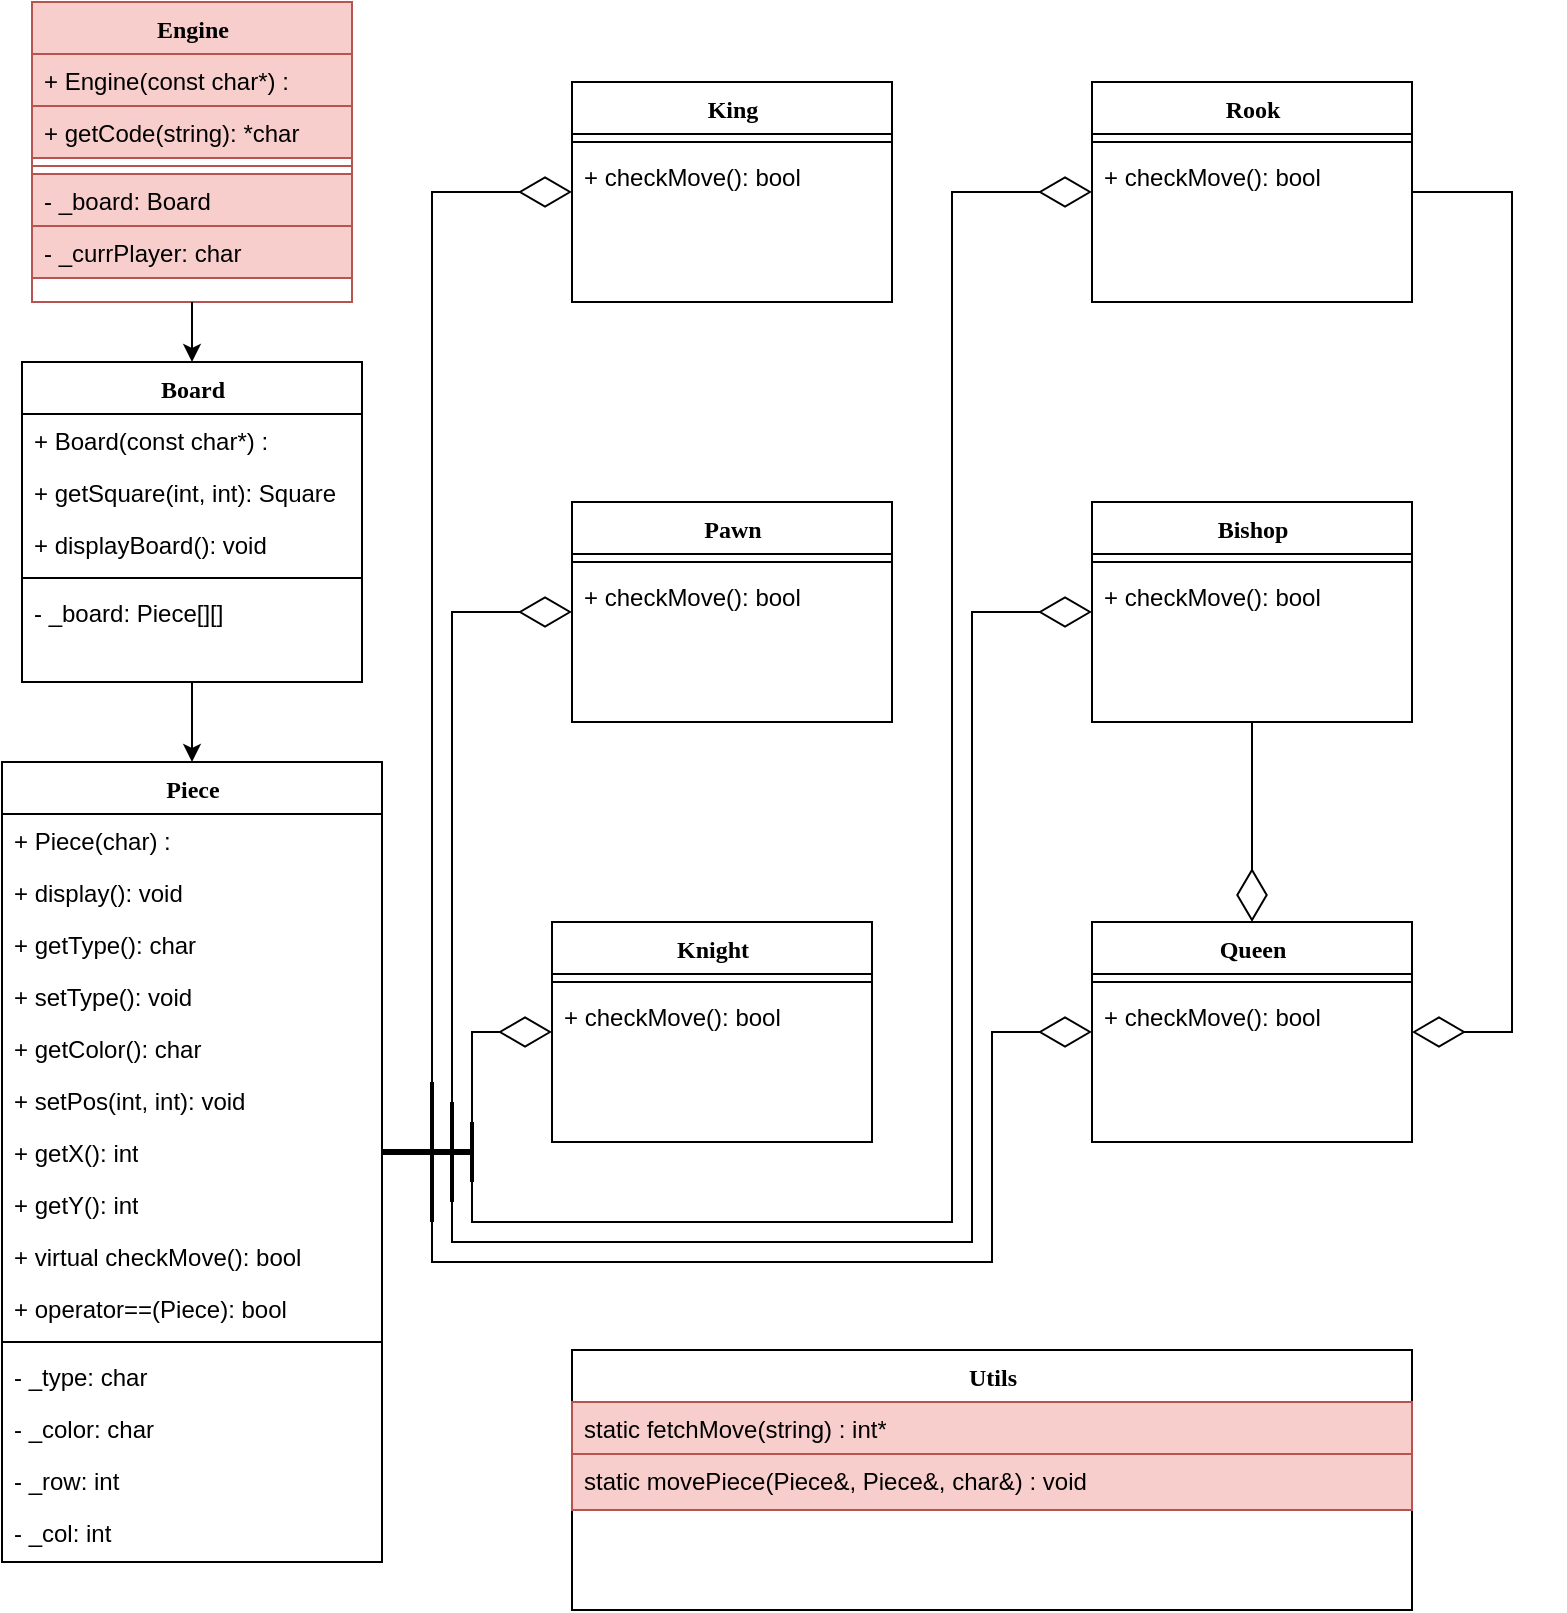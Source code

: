 <mxfile version="25.0.2">
  <diagram name="Page-1" id="9f46799a-70d6-7492-0946-bef42562c5a5">
    <mxGraphModel dx="1195" dy="797" grid="1" gridSize="10" guides="1" tooltips="1" connect="1" arrows="1" fold="1" page="1" pageScale="1" pageWidth="1100" pageHeight="850" background="none" math="0" shadow="0">
      <root>
        <mxCell id="0" />
        <mxCell id="1" parent="0" />
        <mxCell id="78961159f06e98e8-17" value="Engine" style="swimlane;html=1;fontStyle=1;align=center;verticalAlign=top;childLayout=stackLayout;horizontal=1;startSize=26;horizontalStack=0;resizeParent=1;resizeLast=0;collapsible=1;marginBottom=0;swimlaneFillColor=#ffffff;rounded=0;shadow=0;comic=0;labelBackgroundColor=none;strokeWidth=1;fontFamily=Verdana;fontSize=12;fillColor=#f8cecc;strokeColor=#b85450;" parent="1" vertex="1">
          <mxGeometry x="60" y="20" width="160" height="150" as="geometry" />
        </mxCell>
        <mxCell id="78961159f06e98e8-21" value="+ Engine(const char*) :" style="text;html=1;strokeColor=#b85450;fillColor=#f8cecc;align=left;verticalAlign=top;spacingLeft=4;spacingRight=4;whiteSpace=wrap;overflow=hidden;rotatable=0;points=[[0,0.5],[1,0.5]];portConstraint=eastwest;" parent="78961159f06e98e8-17" vertex="1">
          <mxGeometry y="26" width="160" height="26" as="geometry" />
        </mxCell>
        <mxCell id="78961159f06e98e8-23" value="+ getCode(string): *char" style="text;html=1;strokeColor=#b85450;fillColor=#f8cecc;align=left;verticalAlign=top;spacingLeft=4;spacingRight=4;whiteSpace=wrap;overflow=hidden;rotatable=0;points=[[0,0.5],[1,0.5]];portConstraint=eastwest;" parent="78961159f06e98e8-17" vertex="1">
          <mxGeometry y="52" width="160" height="26" as="geometry" />
        </mxCell>
        <mxCell id="78961159f06e98e8-19" value="" style="line;html=1;strokeWidth=1;fillColor=#f8cecc;align=left;verticalAlign=middle;spacingTop=-1;spacingLeft=3;spacingRight=3;rotatable=0;labelPosition=right;points=[];portConstraint=eastwest;strokeColor=#b85450;" parent="78961159f06e98e8-17" vertex="1">
          <mxGeometry y="78" width="160" height="8" as="geometry" />
        </mxCell>
        <mxCell id="78961159f06e98e8-20" value="- _board: Board" style="text;html=1;strokeColor=#b85450;fillColor=#f8cecc;align=left;verticalAlign=top;spacingLeft=4;spacingRight=4;whiteSpace=wrap;overflow=hidden;rotatable=0;points=[[0,0.5],[1,0.5]];portConstraint=eastwest;" parent="78961159f06e98e8-17" vertex="1">
          <mxGeometry y="86" width="160" height="26" as="geometry" />
        </mxCell>
        <mxCell id="78961159f06e98e8-27" value="- _currPlayer: char" style="text;html=1;strokeColor=#b85450;fillColor=#f8cecc;align=left;verticalAlign=top;spacingLeft=4;spacingRight=4;whiteSpace=wrap;overflow=hidden;rotatable=0;points=[[0,0.5],[1,0.5]];portConstraint=eastwest;" parent="78961159f06e98e8-17" vertex="1">
          <mxGeometry y="112" width="160" height="26" as="geometry" />
        </mxCell>
        <mxCell id="78961159f06e98e8-30" value="Board" style="swimlane;html=1;fontStyle=1;align=center;verticalAlign=top;childLayout=stackLayout;horizontal=1;startSize=26;horizontalStack=0;resizeParent=1;resizeLast=0;collapsible=1;marginBottom=0;swimlaneFillColor=#ffffff;rounded=0;shadow=0;comic=0;labelBackgroundColor=none;strokeWidth=1;fillColor=none;fontFamily=Verdana;fontSize=12" parent="1" vertex="1">
          <mxGeometry x="55" y="200" width="170" height="160" as="geometry" />
        </mxCell>
        <mxCell id="78961159f06e98e8-31" value="+ Board(const char*) :" style="text;html=1;strokeColor=none;fillColor=none;align=left;verticalAlign=top;spacingLeft=4;spacingRight=4;whiteSpace=wrap;overflow=hidden;rotatable=0;points=[[0,0.5],[1,0.5]];portConstraint=eastwest;" parent="78961159f06e98e8-30" vertex="1">
          <mxGeometry y="26" width="170" height="26" as="geometry" />
        </mxCell>
        <mxCell id="78961159f06e98e8-32" value="+ getSquare(int, int): Square" style="text;html=1;strokeColor=none;fillColor=none;align=left;verticalAlign=top;spacingLeft=4;spacingRight=4;whiteSpace=wrap;overflow=hidden;rotatable=0;points=[[0,0.5],[1,0.5]];portConstraint=eastwest;" parent="78961159f06e98e8-30" vertex="1">
          <mxGeometry y="52" width="170" height="26" as="geometry" />
        </mxCell>
        <mxCell id="78961159f06e98e8-33" value="+ displayBoard(): void" style="text;html=1;strokeColor=none;fillColor=none;align=left;verticalAlign=top;spacingLeft=4;spacingRight=4;whiteSpace=wrap;overflow=hidden;rotatable=0;points=[[0,0.5],[1,0.5]];portConstraint=eastwest;" parent="78961159f06e98e8-30" vertex="1">
          <mxGeometry y="78" width="170" height="26" as="geometry" />
        </mxCell>
        <mxCell id="78961159f06e98e8-38" value="" style="line;html=1;strokeWidth=1;fillColor=none;align=left;verticalAlign=middle;spacingTop=-1;spacingLeft=3;spacingRight=3;rotatable=0;labelPosition=right;points=[];portConstraint=eastwest;" parent="78961159f06e98e8-30" vertex="1">
          <mxGeometry y="104" width="170" height="8" as="geometry" />
        </mxCell>
        <mxCell id="78961159f06e98e8-39" value="- _board: Piece[][]" style="text;html=1;strokeColor=none;fillColor=none;align=left;verticalAlign=top;spacingLeft=4;spacingRight=4;whiteSpace=wrap;overflow=hidden;rotatable=0;points=[[0,0.5],[1,0.5]];portConstraint=eastwest;" parent="78961159f06e98e8-30" vertex="1">
          <mxGeometry y="112" width="170" height="26" as="geometry" />
        </mxCell>
        <mxCell id="78961159f06e98e8-56" value="Piece" style="swimlane;html=1;fontStyle=1;align=center;verticalAlign=top;childLayout=stackLayout;horizontal=1;startSize=26;horizontalStack=0;resizeParent=1;resizeLast=0;collapsible=1;marginBottom=0;swimlaneFillColor=#ffffff;rounded=0;shadow=0;comic=0;labelBackgroundColor=none;strokeWidth=1;fillColor=none;fontFamily=Verdana;fontSize=12" parent="1" vertex="1">
          <mxGeometry x="45" y="400" width="190" height="400" as="geometry" />
        </mxCell>
        <mxCell id="78961159f06e98e8-57" value="+ Piece(char) :" style="text;html=1;strokeColor=none;fillColor=none;align=left;verticalAlign=top;spacingLeft=4;spacingRight=4;whiteSpace=wrap;overflow=hidden;rotatable=0;points=[[0,0.5],[1,0.5]];portConstraint=eastwest;" parent="78961159f06e98e8-56" vertex="1">
          <mxGeometry y="26" width="190" height="26" as="geometry" />
        </mxCell>
        <mxCell id="78961159f06e98e8-58" value="+ display(): void" style="text;html=1;strokeColor=none;fillColor=none;align=left;verticalAlign=top;spacingLeft=4;spacingRight=4;whiteSpace=wrap;overflow=hidden;rotatable=0;points=[[0,0.5],[1,0.5]];portConstraint=eastwest;" parent="78961159f06e98e8-56" vertex="1">
          <mxGeometry y="52" width="190" height="26" as="geometry" />
        </mxCell>
        <mxCell id="78961159f06e98e8-59" value="+ getType(): char" style="text;html=1;strokeColor=none;fillColor=none;align=left;verticalAlign=top;spacingLeft=4;spacingRight=4;whiteSpace=wrap;overflow=hidden;rotatable=0;points=[[0,0.5],[1,0.5]];portConstraint=eastwest;" parent="78961159f06e98e8-56" vertex="1">
          <mxGeometry y="78" width="190" height="26" as="geometry" />
        </mxCell>
        <mxCell id="78961159f06e98e8-60" value="+ setType(): void" style="text;html=1;strokeColor=none;fillColor=none;align=left;verticalAlign=top;spacingLeft=4;spacingRight=4;whiteSpace=wrap;overflow=hidden;rotatable=0;points=[[0,0.5],[1,0.5]];portConstraint=eastwest;" parent="78961159f06e98e8-56" vertex="1">
          <mxGeometry y="104" width="190" height="26" as="geometry" />
        </mxCell>
        <mxCell id="78961159f06e98e8-61" value="+ getColor(): char" style="text;html=1;strokeColor=none;fillColor=none;align=left;verticalAlign=top;spacingLeft=4;spacingRight=4;whiteSpace=wrap;overflow=hidden;rotatable=0;points=[[0,0.5],[1,0.5]];portConstraint=eastwest;" parent="78961159f06e98e8-56" vertex="1">
          <mxGeometry y="130" width="190" height="26" as="geometry" />
        </mxCell>
        <mxCell id="78961159f06e98e8-62" value="+ setPos(int, int): void" style="text;html=1;strokeColor=none;fillColor=none;align=left;verticalAlign=top;spacingLeft=4;spacingRight=4;whiteSpace=wrap;overflow=hidden;rotatable=0;points=[[0,0.5],[1,0.5]];portConstraint=eastwest;" parent="78961159f06e98e8-56" vertex="1">
          <mxGeometry y="156" width="190" height="26" as="geometry" />
        </mxCell>
        <mxCell id="8bOrO4aidBKoy3-fS6tr-6" value="" style="endArrow=none;html=1;rounded=0;strokeWidth=2;" edge="1" parent="78961159f06e98e8-56">
          <mxGeometry width="50" height="50" relative="1" as="geometry">
            <mxPoint x="225" y="220" as="sourcePoint" />
            <mxPoint x="225" y="170" as="targetPoint" />
          </mxGeometry>
        </mxCell>
        <mxCell id="78961159f06e98e8-63" value="+ getX(): int" style="text;html=1;strokeColor=none;fillColor=none;align=left;verticalAlign=top;spacingLeft=4;spacingRight=4;whiteSpace=wrap;overflow=hidden;rotatable=0;points=[[0,0.5],[1,0.5]];portConstraint=eastwest;" parent="78961159f06e98e8-56" vertex="1">
          <mxGeometry y="182" width="190" height="26" as="geometry" />
        </mxCell>
        <mxCell id="R_Lj30ncWex6Bi6yXCXx-4" value="+ getY(): int" style="text;html=1;strokeColor=none;fillColor=none;align=left;verticalAlign=top;spacingLeft=4;spacingRight=4;whiteSpace=wrap;overflow=hidden;rotatable=0;points=[[0,0.5],[1,0.5]];portConstraint=eastwest;" parent="78961159f06e98e8-56" vertex="1">
          <mxGeometry y="208" width="190" height="26" as="geometry" />
        </mxCell>
        <mxCell id="R_Lj30ncWex6Bi6yXCXx-26" value="+ virtual checkMove(): bool" style="text;html=1;strokeColor=none;fillColor=none;align=left;verticalAlign=top;spacingLeft=4;spacingRight=4;whiteSpace=wrap;overflow=hidden;rotatable=0;points=[[0,0.5],[1,0.5]];portConstraint=eastwest;" parent="78961159f06e98e8-56" vertex="1">
          <mxGeometry y="234" width="190" height="26" as="geometry" />
        </mxCell>
        <mxCell id="R_Lj30ncWex6Bi6yXCXx-5" value="+ operator==(Piece): bool" style="text;html=1;strokeColor=none;fillColor=none;align=left;verticalAlign=top;spacingLeft=4;spacingRight=4;whiteSpace=wrap;overflow=hidden;rotatable=0;points=[[0,0.5],[1,0.5]];portConstraint=eastwest;" parent="78961159f06e98e8-56" vertex="1">
          <mxGeometry y="260" width="190" height="26" as="geometry" />
        </mxCell>
        <mxCell id="78961159f06e98e8-64" value="" style="line;html=1;strokeWidth=1;fillColor=none;align=left;verticalAlign=middle;spacingTop=-1;spacingLeft=3;spacingRight=3;rotatable=0;labelPosition=right;points=[];portConstraint=eastwest;" parent="78961159f06e98e8-56" vertex="1">
          <mxGeometry y="286" width="190" height="8" as="geometry" />
        </mxCell>
        <mxCell id="78961159f06e98e8-65" value="- _type: char" style="text;html=1;strokeColor=none;fillColor=none;align=left;verticalAlign=top;spacingLeft=4;spacingRight=4;whiteSpace=wrap;overflow=hidden;rotatable=0;points=[[0,0.5],[1,0.5]];portConstraint=eastwest;" parent="78961159f06e98e8-56" vertex="1">
          <mxGeometry y="294" width="190" height="26" as="geometry" />
        </mxCell>
        <mxCell id="78961159f06e98e8-66" value="- _color: char" style="text;html=1;strokeColor=none;fillColor=none;align=left;verticalAlign=top;spacingLeft=4;spacingRight=4;whiteSpace=wrap;overflow=hidden;rotatable=0;points=[[0,0.5],[1,0.5]];portConstraint=eastwest;" parent="78961159f06e98e8-56" vertex="1">
          <mxGeometry y="320" width="190" height="26" as="geometry" />
        </mxCell>
        <mxCell id="78961159f06e98e8-68" value="- _row: int" style="text;html=1;strokeColor=none;fillColor=none;align=left;verticalAlign=top;spacingLeft=4;spacingRight=4;whiteSpace=wrap;overflow=hidden;rotatable=0;points=[[0,0.5],[1,0.5]];portConstraint=eastwest;" parent="78961159f06e98e8-56" vertex="1">
          <mxGeometry y="346" width="190" height="26" as="geometry" />
        </mxCell>
        <mxCell id="R_Lj30ncWex6Bi6yXCXx-6" value="- _col: int" style="text;html=1;strokeColor=none;fillColor=none;align=left;verticalAlign=top;spacingLeft=4;spacingRight=4;whiteSpace=wrap;overflow=hidden;rotatable=0;points=[[0,0.5],[1,0.5]];portConstraint=eastwest;" parent="78961159f06e98e8-56" vertex="1">
          <mxGeometry y="372" width="190" height="26" as="geometry" />
        </mxCell>
        <mxCell id="78961159f06e98e8-82" value="Rook" style="swimlane;html=1;fontStyle=1;align=center;verticalAlign=top;childLayout=stackLayout;horizontal=1;startSize=26;horizontalStack=0;resizeParent=1;resizeLast=0;collapsible=1;marginBottom=0;swimlaneFillColor=#ffffff;rounded=0;shadow=0;comic=0;labelBackgroundColor=none;strokeWidth=1;fillColor=none;fontFamily=Verdana;fontSize=12" parent="1" vertex="1">
          <mxGeometry x="590" y="60" width="160" height="110" as="geometry" />
        </mxCell>
        <mxCell id="78961159f06e98e8-90" value="" style="line;html=1;strokeWidth=1;fillColor=none;align=left;verticalAlign=middle;spacingTop=-1;spacingLeft=3;spacingRight=3;rotatable=0;labelPosition=right;points=[];portConstraint=eastwest;" parent="78961159f06e98e8-82" vertex="1">
          <mxGeometry y="26" width="160" height="8" as="geometry" />
        </mxCell>
        <mxCell id="R_Lj30ncWex6Bi6yXCXx-39" value="+ checkMove(): bool" style="text;html=1;strokeColor=none;fillColor=none;align=left;verticalAlign=top;spacingLeft=4;spacingRight=4;whiteSpace=wrap;overflow=hidden;rotatable=0;points=[[0,0.5],[1,0.5]];portConstraint=eastwest;" parent="78961159f06e98e8-82" vertex="1">
          <mxGeometry y="34" width="160" height="26" as="geometry" />
        </mxCell>
        <mxCell id="R_Lj30ncWex6Bi6yXCXx-8" value="" style="endArrow=classic;html=1;rounded=0;exitX=0.5;exitY=1;exitDx=0;exitDy=0;entryX=0.5;entryY=0;entryDx=0;entryDy=0;" parent="1" source="78961159f06e98e8-17" target="78961159f06e98e8-30" edge="1">
          <mxGeometry width="50" height="50" relative="1" as="geometry">
            <mxPoint x="380" y="210" as="sourcePoint" />
            <mxPoint x="430" y="160" as="targetPoint" />
          </mxGeometry>
        </mxCell>
        <mxCell id="R_Lj30ncWex6Bi6yXCXx-9" value="" style="endArrow=classic;html=1;rounded=0;exitX=0.5;exitY=1;exitDx=0;exitDy=0;entryX=0.5;entryY=0;entryDx=0;entryDy=0;" parent="1" source="78961159f06e98e8-30" target="78961159f06e98e8-56" edge="1">
          <mxGeometry width="50" height="50" relative="1" as="geometry">
            <mxPoint x="260" y="420" as="sourcePoint" />
            <mxPoint x="310" y="370" as="targetPoint" />
          </mxGeometry>
        </mxCell>
        <mxCell id="R_Lj30ncWex6Bi6yXCXx-10" value="Bishop" style="swimlane;html=1;fontStyle=1;align=center;verticalAlign=top;childLayout=stackLayout;horizontal=1;startSize=26;horizontalStack=0;resizeParent=1;resizeLast=0;collapsible=1;marginBottom=0;swimlaneFillColor=#ffffff;rounded=0;shadow=0;comic=0;labelBackgroundColor=none;strokeWidth=1;fillColor=none;fontFamily=Verdana;fontSize=12" parent="1" vertex="1">
          <mxGeometry x="590" y="270" width="160" height="110" as="geometry" />
        </mxCell>
        <mxCell id="R_Lj30ncWex6Bi6yXCXx-11" value="" style="line;html=1;strokeWidth=1;fillColor=none;align=left;verticalAlign=middle;spacingTop=-1;spacingLeft=3;spacingRight=3;rotatable=0;labelPosition=right;points=[];portConstraint=eastwest;" parent="R_Lj30ncWex6Bi6yXCXx-10" vertex="1">
          <mxGeometry y="26" width="160" height="8" as="geometry" />
        </mxCell>
        <mxCell id="R_Lj30ncWex6Bi6yXCXx-36" value="+ checkMove(): bool" style="text;html=1;strokeColor=none;fillColor=none;align=left;verticalAlign=top;spacingLeft=4;spacingRight=4;whiteSpace=wrap;overflow=hidden;rotatable=0;points=[[0,0.5],[1,0.5]];portConstraint=eastwest;" parent="R_Lj30ncWex6Bi6yXCXx-10" vertex="1">
          <mxGeometry y="34" width="160" height="26" as="geometry" />
        </mxCell>
        <mxCell id="R_Lj30ncWex6Bi6yXCXx-12" value="Pawn" style="swimlane;html=1;fontStyle=1;align=center;verticalAlign=top;childLayout=stackLayout;horizontal=1;startSize=26;horizontalStack=0;resizeParent=1;resizeLast=0;collapsible=1;marginBottom=0;swimlaneFillColor=#ffffff;rounded=0;shadow=0;comic=0;labelBackgroundColor=none;strokeWidth=1;fillColor=none;fontFamily=Verdana;fontSize=12" parent="1" vertex="1">
          <mxGeometry x="330" y="270" width="160" height="110" as="geometry" />
        </mxCell>
        <mxCell id="R_Lj30ncWex6Bi6yXCXx-13" value="" style="line;html=1;strokeWidth=1;fillColor=none;align=left;verticalAlign=middle;spacingTop=-1;spacingLeft=3;spacingRight=3;rotatable=0;labelPosition=right;points=[];portConstraint=eastwest;" parent="R_Lj30ncWex6Bi6yXCXx-12" vertex="1">
          <mxGeometry y="26" width="160" height="8" as="geometry" />
        </mxCell>
        <mxCell id="R_Lj30ncWex6Bi6yXCXx-38" value="+ checkMove(): bool" style="text;html=1;strokeColor=none;fillColor=none;align=left;verticalAlign=top;spacingLeft=4;spacingRight=4;whiteSpace=wrap;overflow=hidden;rotatable=0;points=[[0,0.5],[1,0.5]];portConstraint=eastwest;" parent="R_Lj30ncWex6Bi6yXCXx-12" vertex="1">
          <mxGeometry y="34" width="160" height="26" as="geometry" />
        </mxCell>
        <mxCell id="R_Lj30ncWex6Bi6yXCXx-14" value="Knight" style="swimlane;html=1;fontStyle=1;align=center;verticalAlign=top;childLayout=stackLayout;horizontal=1;startSize=26;horizontalStack=0;resizeParent=1;resizeLast=0;collapsible=1;marginBottom=0;swimlaneFillColor=#ffffff;rounded=0;shadow=0;comic=0;labelBackgroundColor=none;strokeWidth=1;fillColor=none;fontFamily=Verdana;fontSize=12" parent="1" vertex="1">
          <mxGeometry x="320" y="480" width="160" height="110" as="geometry" />
        </mxCell>
        <mxCell id="R_Lj30ncWex6Bi6yXCXx-15" value="" style="line;html=1;strokeWidth=1;fillColor=none;align=left;verticalAlign=middle;spacingTop=-1;spacingLeft=3;spacingRight=3;rotatable=0;labelPosition=right;points=[];portConstraint=eastwest;" parent="R_Lj30ncWex6Bi6yXCXx-14" vertex="1">
          <mxGeometry y="26" width="160" height="8" as="geometry" />
        </mxCell>
        <mxCell id="R_Lj30ncWex6Bi6yXCXx-37" value="+ checkMove(): bool" style="text;html=1;strokeColor=none;fillColor=none;align=left;verticalAlign=top;spacingLeft=4;spacingRight=4;whiteSpace=wrap;overflow=hidden;rotatable=0;points=[[0,0.5],[1,0.5]];portConstraint=eastwest;" parent="R_Lj30ncWex6Bi6yXCXx-14" vertex="1">
          <mxGeometry y="34" width="160" height="26" as="geometry" />
        </mxCell>
        <mxCell id="R_Lj30ncWex6Bi6yXCXx-16" value="Queen" style="swimlane;html=1;fontStyle=1;align=center;verticalAlign=top;childLayout=stackLayout;horizontal=1;startSize=26;horizontalStack=0;resizeParent=1;resizeLast=0;collapsible=1;marginBottom=0;swimlaneFillColor=#ffffff;rounded=0;shadow=0;comic=0;labelBackgroundColor=none;strokeWidth=1;fillColor=none;fontFamily=Verdana;fontSize=12" parent="1" vertex="1">
          <mxGeometry x="590" y="480" width="160" height="110" as="geometry" />
        </mxCell>
        <mxCell id="R_Lj30ncWex6Bi6yXCXx-17" value="" style="line;html=1;strokeWidth=1;fillColor=none;align=left;verticalAlign=middle;spacingTop=-1;spacingLeft=3;spacingRight=3;rotatable=0;labelPosition=right;points=[];portConstraint=eastwest;" parent="R_Lj30ncWex6Bi6yXCXx-16" vertex="1">
          <mxGeometry y="26" width="160" height="8" as="geometry" />
        </mxCell>
        <mxCell id="R_Lj30ncWex6Bi6yXCXx-35" value="+ checkMove(): bool" style="text;html=1;strokeColor=none;fillColor=none;align=left;verticalAlign=top;spacingLeft=4;spacingRight=4;whiteSpace=wrap;overflow=hidden;rotatable=0;points=[[0,0.5],[1,0.5]];portConstraint=eastwest;" parent="R_Lj30ncWex6Bi6yXCXx-16" vertex="1">
          <mxGeometry y="34" width="160" height="26" as="geometry" />
        </mxCell>
        <mxCell id="R_Lj30ncWex6Bi6yXCXx-18" value="King" style="swimlane;html=1;fontStyle=1;align=center;verticalAlign=top;childLayout=stackLayout;horizontal=1;startSize=26;horizontalStack=0;resizeParent=1;resizeLast=0;collapsible=1;marginBottom=0;swimlaneFillColor=#ffffff;rounded=0;shadow=0;comic=0;labelBackgroundColor=none;strokeWidth=1;fillColor=none;fontFamily=Verdana;fontSize=12" parent="1" vertex="1">
          <mxGeometry x="330" y="60" width="160" height="110" as="geometry" />
        </mxCell>
        <mxCell id="R_Lj30ncWex6Bi6yXCXx-19" value="" style="line;html=1;strokeWidth=1;fillColor=none;align=left;verticalAlign=middle;spacingTop=-1;spacingLeft=3;spacingRight=3;rotatable=0;labelPosition=right;points=[];portConstraint=eastwest;" parent="R_Lj30ncWex6Bi6yXCXx-18" vertex="1">
          <mxGeometry y="26" width="160" height="8" as="geometry" />
        </mxCell>
        <mxCell id="R_Lj30ncWex6Bi6yXCXx-34" value="+ checkMove(): bool" style="text;html=1;strokeColor=none;fillColor=none;align=left;verticalAlign=top;spacingLeft=4;spacingRight=4;whiteSpace=wrap;overflow=hidden;rotatable=0;points=[[0,0.5],[1,0.5]];portConstraint=eastwest;" parent="R_Lj30ncWex6Bi6yXCXx-18" vertex="1">
          <mxGeometry y="34" width="160" height="26" as="geometry" />
        </mxCell>
        <mxCell id="R_Lj30ncWex6Bi6yXCXx-23" value="" style="endArrow=diamondThin;endFill=0;endSize=24;html=1;rounded=0;entryX=0;entryY=0.5;entryDx=0;entryDy=0;exitX=1;exitY=0.5;exitDx=0;exitDy=0;" parent="1" source="78961159f06e98e8-63" target="R_Lj30ncWex6Bi6yXCXx-18" edge="1">
          <mxGeometry width="160" relative="1" as="geometry">
            <mxPoint x="270" y="400" as="sourcePoint" />
            <mxPoint x="425" y="663.58" as="targetPoint" />
            <Array as="points">
              <mxPoint x="260" y="595" />
              <mxPoint x="260" y="115" />
            </Array>
          </mxGeometry>
        </mxCell>
        <mxCell id="R_Lj30ncWex6Bi6yXCXx-24" value="" style="endArrow=diamondThin;endFill=0;endSize=24;html=1;rounded=0;exitX=1;exitY=0.5;exitDx=0;exitDy=0;entryX=0;entryY=0.5;entryDx=0;entryDy=0;" parent="1" source="78961159f06e98e8-63" target="R_Lj30ncWex6Bi6yXCXx-12" edge="1">
          <mxGeometry width="160" relative="1" as="geometry">
            <mxPoint x="270" y="630" as="sourcePoint" />
            <mxPoint x="310" y="300" as="targetPoint" />
            <Array as="points">
              <mxPoint x="270" y="595" />
              <mxPoint x="270" y="325" />
            </Array>
          </mxGeometry>
        </mxCell>
        <mxCell id="R_Lj30ncWex6Bi6yXCXx-25" value="" style="endArrow=diamondThin;endFill=0;endSize=24;html=1;rounded=0;exitX=1;exitY=0.5;exitDx=0;exitDy=0;entryX=0;entryY=0.5;entryDx=0;entryDy=0;" parent="1" source="78961159f06e98e8-63" target="R_Lj30ncWex6Bi6yXCXx-14" edge="1">
          <mxGeometry width="160" relative="1" as="geometry">
            <mxPoint x="300" y="630" as="sourcePoint" />
            <mxPoint x="310" y="490" as="targetPoint" />
            <Array as="points">
              <mxPoint x="280" y="595" />
              <mxPoint x="280" y="535" />
            </Array>
          </mxGeometry>
        </mxCell>
        <mxCell id="R_Lj30ncWex6Bi6yXCXx-29" value="" style="endArrow=diamondThin;endFill=0;endSize=24;html=1;rounded=0;exitX=1;exitY=0.5;exitDx=0;exitDy=0;entryX=0;entryY=0.5;entryDx=0;entryDy=0;" parent="1" source="78961159f06e98e8-63" target="78961159f06e98e8-82" edge="1">
          <mxGeometry width="160" relative="1" as="geometry">
            <mxPoint x="590" y="720" as="sourcePoint" />
            <mxPoint x="570" y="70" as="targetPoint" />
            <Array as="points">
              <mxPoint x="280" y="595" />
              <mxPoint x="280" y="630" />
              <mxPoint x="520" y="630" />
              <mxPoint x="520" y="115" />
            </Array>
          </mxGeometry>
        </mxCell>
        <mxCell id="R_Lj30ncWex6Bi6yXCXx-30" value="Utils" style="swimlane;html=1;fontStyle=1;align=center;verticalAlign=top;childLayout=stackLayout;horizontal=1;startSize=26;horizontalStack=0;resizeParent=1;resizeLast=0;collapsible=1;marginBottom=0;swimlaneFillColor=#ffffff;rounded=0;shadow=0;comic=0;labelBackgroundColor=none;strokeWidth=1;fontFamily=Verdana;fontSize=12;" parent="1" vertex="1">
          <mxGeometry x="330" y="694" width="420" height="130" as="geometry" />
        </mxCell>
        <mxCell id="R_Lj30ncWex6Bi6yXCXx-40" value="static fetchMove(string) : int*" style="text;html=1;strokeColor=#b85450;fillColor=#f8cecc;align=left;verticalAlign=top;spacingLeft=4;spacingRight=4;whiteSpace=wrap;overflow=hidden;rotatable=0;points=[[0,0.5],[1,0.5]];portConstraint=eastwest;" parent="R_Lj30ncWex6Bi6yXCXx-30" vertex="1">
          <mxGeometry y="26" width="420" height="26" as="geometry" />
        </mxCell>
        <mxCell id="R_Lj30ncWex6Bi6yXCXx-41" value="static movePiece(Piece&amp;amp;, Piece&amp;amp;, char&amp;amp;) : void" style="text;html=1;strokeColor=#b85450;fillColor=#f8cecc;align=left;verticalAlign=top;spacingLeft=4;spacingRight=4;whiteSpace=wrap;overflow=hidden;rotatable=0;points=[[0,0.5],[1,0.5]];portConstraint=eastwest;" parent="R_Lj30ncWex6Bi6yXCXx-30" vertex="1">
          <mxGeometry y="52" width="420" height="28" as="geometry" />
        </mxCell>
        <mxCell id="R_Lj30ncWex6Bi6yXCXx-32" value="" style="endArrow=diamondThin;endFill=0;endSize=24;html=1;rounded=0;exitX=1;exitY=0.5;exitDx=0;exitDy=0;entryX=0;entryY=0.5;entryDx=0;entryDy=0;" parent="1" source="78961159f06e98e8-63" target="R_Lj30ncWex6Bi6yXCXx-10" edge="1">
          <mxGeometry width="160" relative="1" as="geometry">
            <mxPoint x="310" y="680" as="sourcePoint" />
            <mxPoint x="560" y="290" as="targetPoint" />
            <Array as="points">
              <mxPoint x="270" y="595" />
              <mxPoint x="270" y="640" />
              <mxPoint x="530" y="640" />
              <mxPoint x="530" y="325" />
            </Array>
          </mxGeometry>
        </mxCell>
        <mxCell id="R_Lj30ncWex6Bi6yXCXx-33" value="" style="endArrow=diamondThin;endFill=0;endSize=24;html=1;rounded=0;exitX=1;exitY=0.5;exitDx=0;exitDy=0;entryX=0;entryY=0.5;entryDx=0;entryDy=0;" parent="1" source="78961159f06e98e8-63" target="R_Lj30ncWex6Bi6yXCXx-16" edge="1">
          <mxGeometry width="160" relative="1" as="geometry">
            <mxPoint x="350" y="740" as="sourcePoint" />
            <mxPoint x="570" y="500" as="targetPoint" />
            <Array as="points">
              <mxPoint x="260" y="595" />
              <mxPoint x="260" y="650" />
              <mxPoint x="540" y="650" />
              <mxPoint x="540" y="535" />
            </Array>
          </mxGeometry>
        </mxCell>
        <mxCell id="8bOrO4aidBKoy3-fS6tr-1" value="" style="endArrow=diamondThin;endFill=0;endSize=24;html=1;rounded=0;exitX=1;exitY=0.5;exitDx=0;exitDy=0;entryX=1;entryY=0.5;entryDx=0;entryDy=0;" edge="1" parent="1" source="78961159f06e98e8-82" target="R_Lj30ncWex6Bi6yXCXx-16">
          <mxGeometry width="160" relative="1" as="geometry">
            <mxPoint x="820" y="150" as="sourcePoint" />
            <mxPoint x="980" y="150" as="targetPoint" />
            <Array as="points">
              <mxPoint x="800" y="115" />
              <mxPoint x="800" y="535" />
            </Array>
          </mxGeometry>
        </mxCell>
        <mxCell id="8bOrO4aidBKoy3-fS6tr-3" value="" style="endArrow=diamondThin;endFill=0;endSize=24;html=1;rounded=0;exitX=0.5;exitY=1;exitDx=0;exitDy=0;entryX=0.5;entryY=0;entryDx=0;entryDy=0;" edge="1" parent="1" source="R_Lj30ncWex6Bi6yXCXx-10" target="R_Lj30ncWex6Bi6yXCXx-16">
          <mxGeometry width="160" relative="1" as="geometry">
            <mxPoint x="760" y="630" as="sourcePoint" />
            <mxPoint x="920" y="630" as="targetPoint" />
          </mxGeometry>
        </mxCell>
        <mxCell id="8bOrO4aidBKoy3-fS6tr-4" value="" style="endArrow=none;html=1;rounded=0;strokeWidth=3;exitX=1;exitY=0.5;exitDx=0;exitDy=0;" edge="1" parent="1" source="78961159f06e98e8-63">
          <mxGeometry width="50" height="50" relative="1" as="geometry">
            <mxPoint x="260" y="740" as="sourcePoint" />
            <mxPoint x="280" y="595" as="targetPoint" />
          </mxGeometry>
        </mxCell>
        <mxCell id="8bOrO4aidBKoy3-fS6tr-5" value="" style="endArrow=none;html=1;rounded=0;strokeWidth=2;" edge="1" parent="1">
          <mxGeometry width="50" height="50" relative="1" as="geometry">
            <mxPoint x="280" y="610" as="sourcePoint" />
            <mxPoint x="280" y="580" as="targetPoint" />
          </mxGeometry>
        </mxCell>
        <mxCell id="8bOrO4aidBKoy3-fS6tr-7" value="" style="endArrow=none;html=1;rounded=0;strokeWidth=2;" edge="1" parent="1">
          <mxGeometry width="50" height="50" relative="1" as="geometry">
            <mxPoint x="260" y="630" as="sourcePoint" />
            <mxPoint x="260" y="560" as="targetPoint" />
          </mxGeometry>
        </mxCell>
      </root>
    </mxGraphModel>
  </diagram>
</mxfile>
